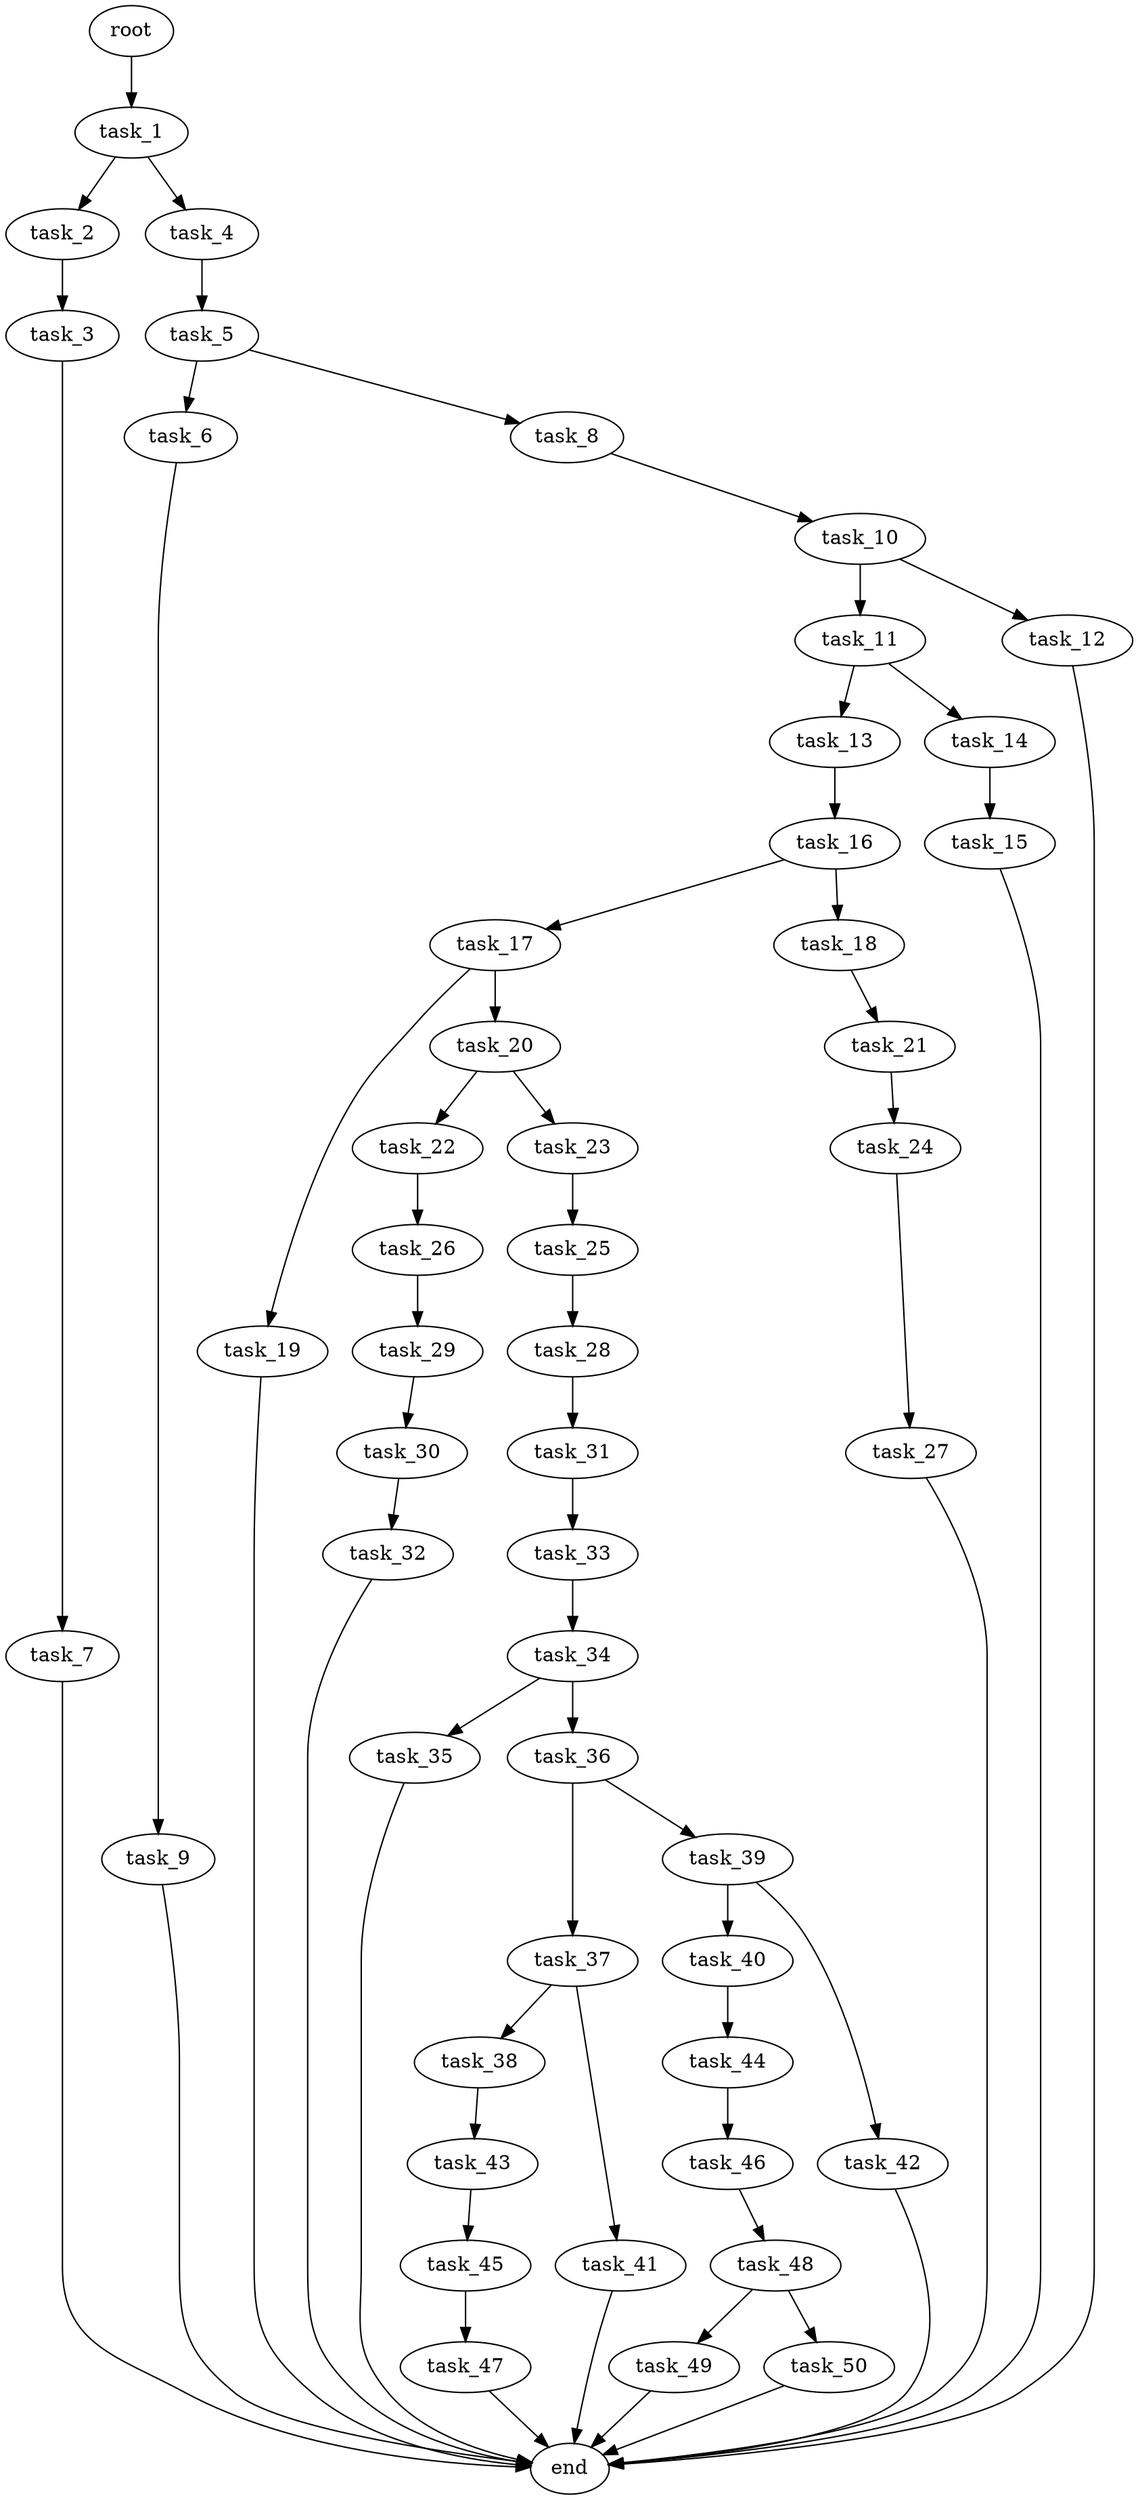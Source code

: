 digraph G {
  root [size="0.000000e+00"];
  task_1 [size="6.185046e+10"];
  task_2 [size="3.360935e+10"];
  task_3 [size="7.384627e+09"];
  task_4 [size="7.447572e+10"];
  task_5 [size="9.410308e+10"];
  task_6 [size="3.108336e+10"];
  task_7 [size="3.258286e+09"];
  task_8 [size="3.299971e+10"];
  task_9 [size="6.155837e+10"];
  task_10 [size="5.902140e+10"];
  task_11 [size="1.429244e+10"];
  task_12 [size="8.209069e+10"];
  task_13 [size="9.143881e+10"];
  task_14 [size="7.039284e+10"];
  task_15 [size="4.188311e+10"];
  task_16 [size="2.276413e+10"];
  task_17 [size="8.038486e+10"];
  task_18 [size="9.476481e+10"];
  task_19 [size="9.522730e+10"];
  task_20 [size="2.153915e+10"];
  task_21 [size="7.816665e+10"];
  task_22 [size="8.278019e+10"];
  task_23 [size="5.310627e+10"];
  task_24 [size="5.560978e+10"];
  task_25 [size="9.572740e+10"];
  task_26 [size="3.086456e+10"];
  task_27 [size="3.442219e+10"];
  task_28 [size="9.357664e+10"];
  task_29 [size="6.576049e+10"];
  task_30 [size="6.502479e+10"];
  task_31 [size="5.727859e+09"];
  task_32 [size="3.693604e+10"];
  task_33 [size="8.159286e+10"];
  task_34 [size="4.007978e+10"];
  task_35 [size="3.663312e+10"];
  task_36 [size="8.590351e+10"];
  task_37 [size="1.448383e+10"];
  task_38 [size="1.757867e+10"];
  task_39 [size="7.223796e+10"];
  task_40 [size="1.071563e+10"];
  task_41 [size="2.554262e+10"];
  task_42 [size="4.714335e+10"];
  task_43 [size="7.671319e+10"];
  task_44 [size="4.416193e+10"];
  task_45 [size="4.666116e+10"];
  task_46 [size="6.064179e+10"];
  task_47 [size="6.401698e+09"];
  task_48 [size="7.183637e+10"];
  task_49 [size="2.928753e+10"];
  task_50 [size="2.438044e+09"];
  end [size="0.000000e+00"];

  root -> task_1 [size="1.000000e-12"];
  task_1 -> task_2 [size="3.360935e+08"];
  task_1 -> task_4 [size="7.447572e+08"];
  task_2 -> task_3 [size="7.384627e+07"];
  task_3 -> task_7 [size="3.258286e+07"];
  task_4 -> task_5 [size="9.410308e+08"];
  task_5 -> task_6 [size="3.108336e+08"];
  task_5 -> task_8 [size="3.299971e+08"];
  task_6 -> task_9 [size="6.155837e+08"];
  task_7 -> end [size="1.000000e-12"];
  task_8 -> task_10 [size="5.902140e+08"];
  task_9 -> end [size="1.000000e-12"];
  task_10 -> task_11 [size="1.429244e+08"];
  task_10 -> task_12 [size="8.209069e+08"];
  task_11 -> task_13 [size="9.143881e+08"];
  task_11 -> task_14 [size="7.039284e+08"];
  task_12 -> end [size="1.000000e-12"];
  task_13 -> task_16 [size="2.276413e+08"];
  task_14 -> task_15 [size="4.188311e+08"];
  task_15 -> end [size="1.000000e-12"];
  task_16 -> task_17 [size="8.038486e+08"];
  task_16 -> task_18 [size="9.476481e+08"];
  task_17 -> task_19 [size="9.522730e+08"];
  task_17 -> task_20 [size="2.153915e+08"];
  task_18 -> task_21 [size="7.816665e+08"];
  task_19 -> end [size="1.000000e-12"];
  task_20 -> task_22 [size="8.278019e+08"];
  task_20 -> task_23 [size="5.310627e+08"];
  task_21 -> task_24 [size="5.560978e+08"];
  task_22 -> task_26 [size="3.086456e+08"];
  task_23 -> task_25 [size="9.572740e+08"];
  task_24 -> task_27 [size="3.442219e+08"];
  task_25 -> task_28 [size="9.357664e+08"];
  task_26 -> task_29 [size="6.576049e+08"];
  task_27 -> end [size="1.000000e-12"];
  task_28 -> task_31 [size="5.727859e+07"];
  task_29 -> task_30 [size="6.502479e+08"];
  task_30 -> task_32 [size="3.693604e+08"];
  task_31 -> task_33 [size="8.159286e+08"];
  task_32 -> end [size="1.000000e-12"];
  task_33 -> task_34 [size="4.007978e+08"];
  task_34 -> task_35 [size="3.663312e+08"];
  task_34 -> task_36 [size="8.590351e+08"];
  task_35 -> end [size="1.000000e-12"];
  task_36 -> task_37 [size="1.448383e+08"];
  task_36 -> task_39 [size="7.223796e+08"];
  task_37 -> task_38 [size="1.757867e+08"];
  task_37 -> task_41 [size="2.554262e+08"];
  task_38 -> task_43 [size="7.671319e+08"];
  task_39 -> task_40 [size="1.071563e+08"];
  task_39 -> task_42 [size="4.714335e+08"];
  task_40 -> task_44 [size="4.416193e+08"];
  task_41 -> end [size="1.000000e-12"];
  task_42 -> end [size="1.000000e-12"];
  task_43 -> task_45 [size="4.666116e+08"];
  task_44 -> task_46 [size="6.064179e+08"];
  task_45 -> task_47 [size="6.401698e+07"];
  task_46 -> task_48 [size="7.183637e+08"];
  task_47 -> end [size="1.000000e-12"];
  task_48 -> task_49 [size="2.928753e+08"];
  task_48 -> task_50 [size="2.438044e+07"];
  task_49 -> end [size="1.000000e-12"];
  task_50 -> end [size="1.000000e-12"];
}
